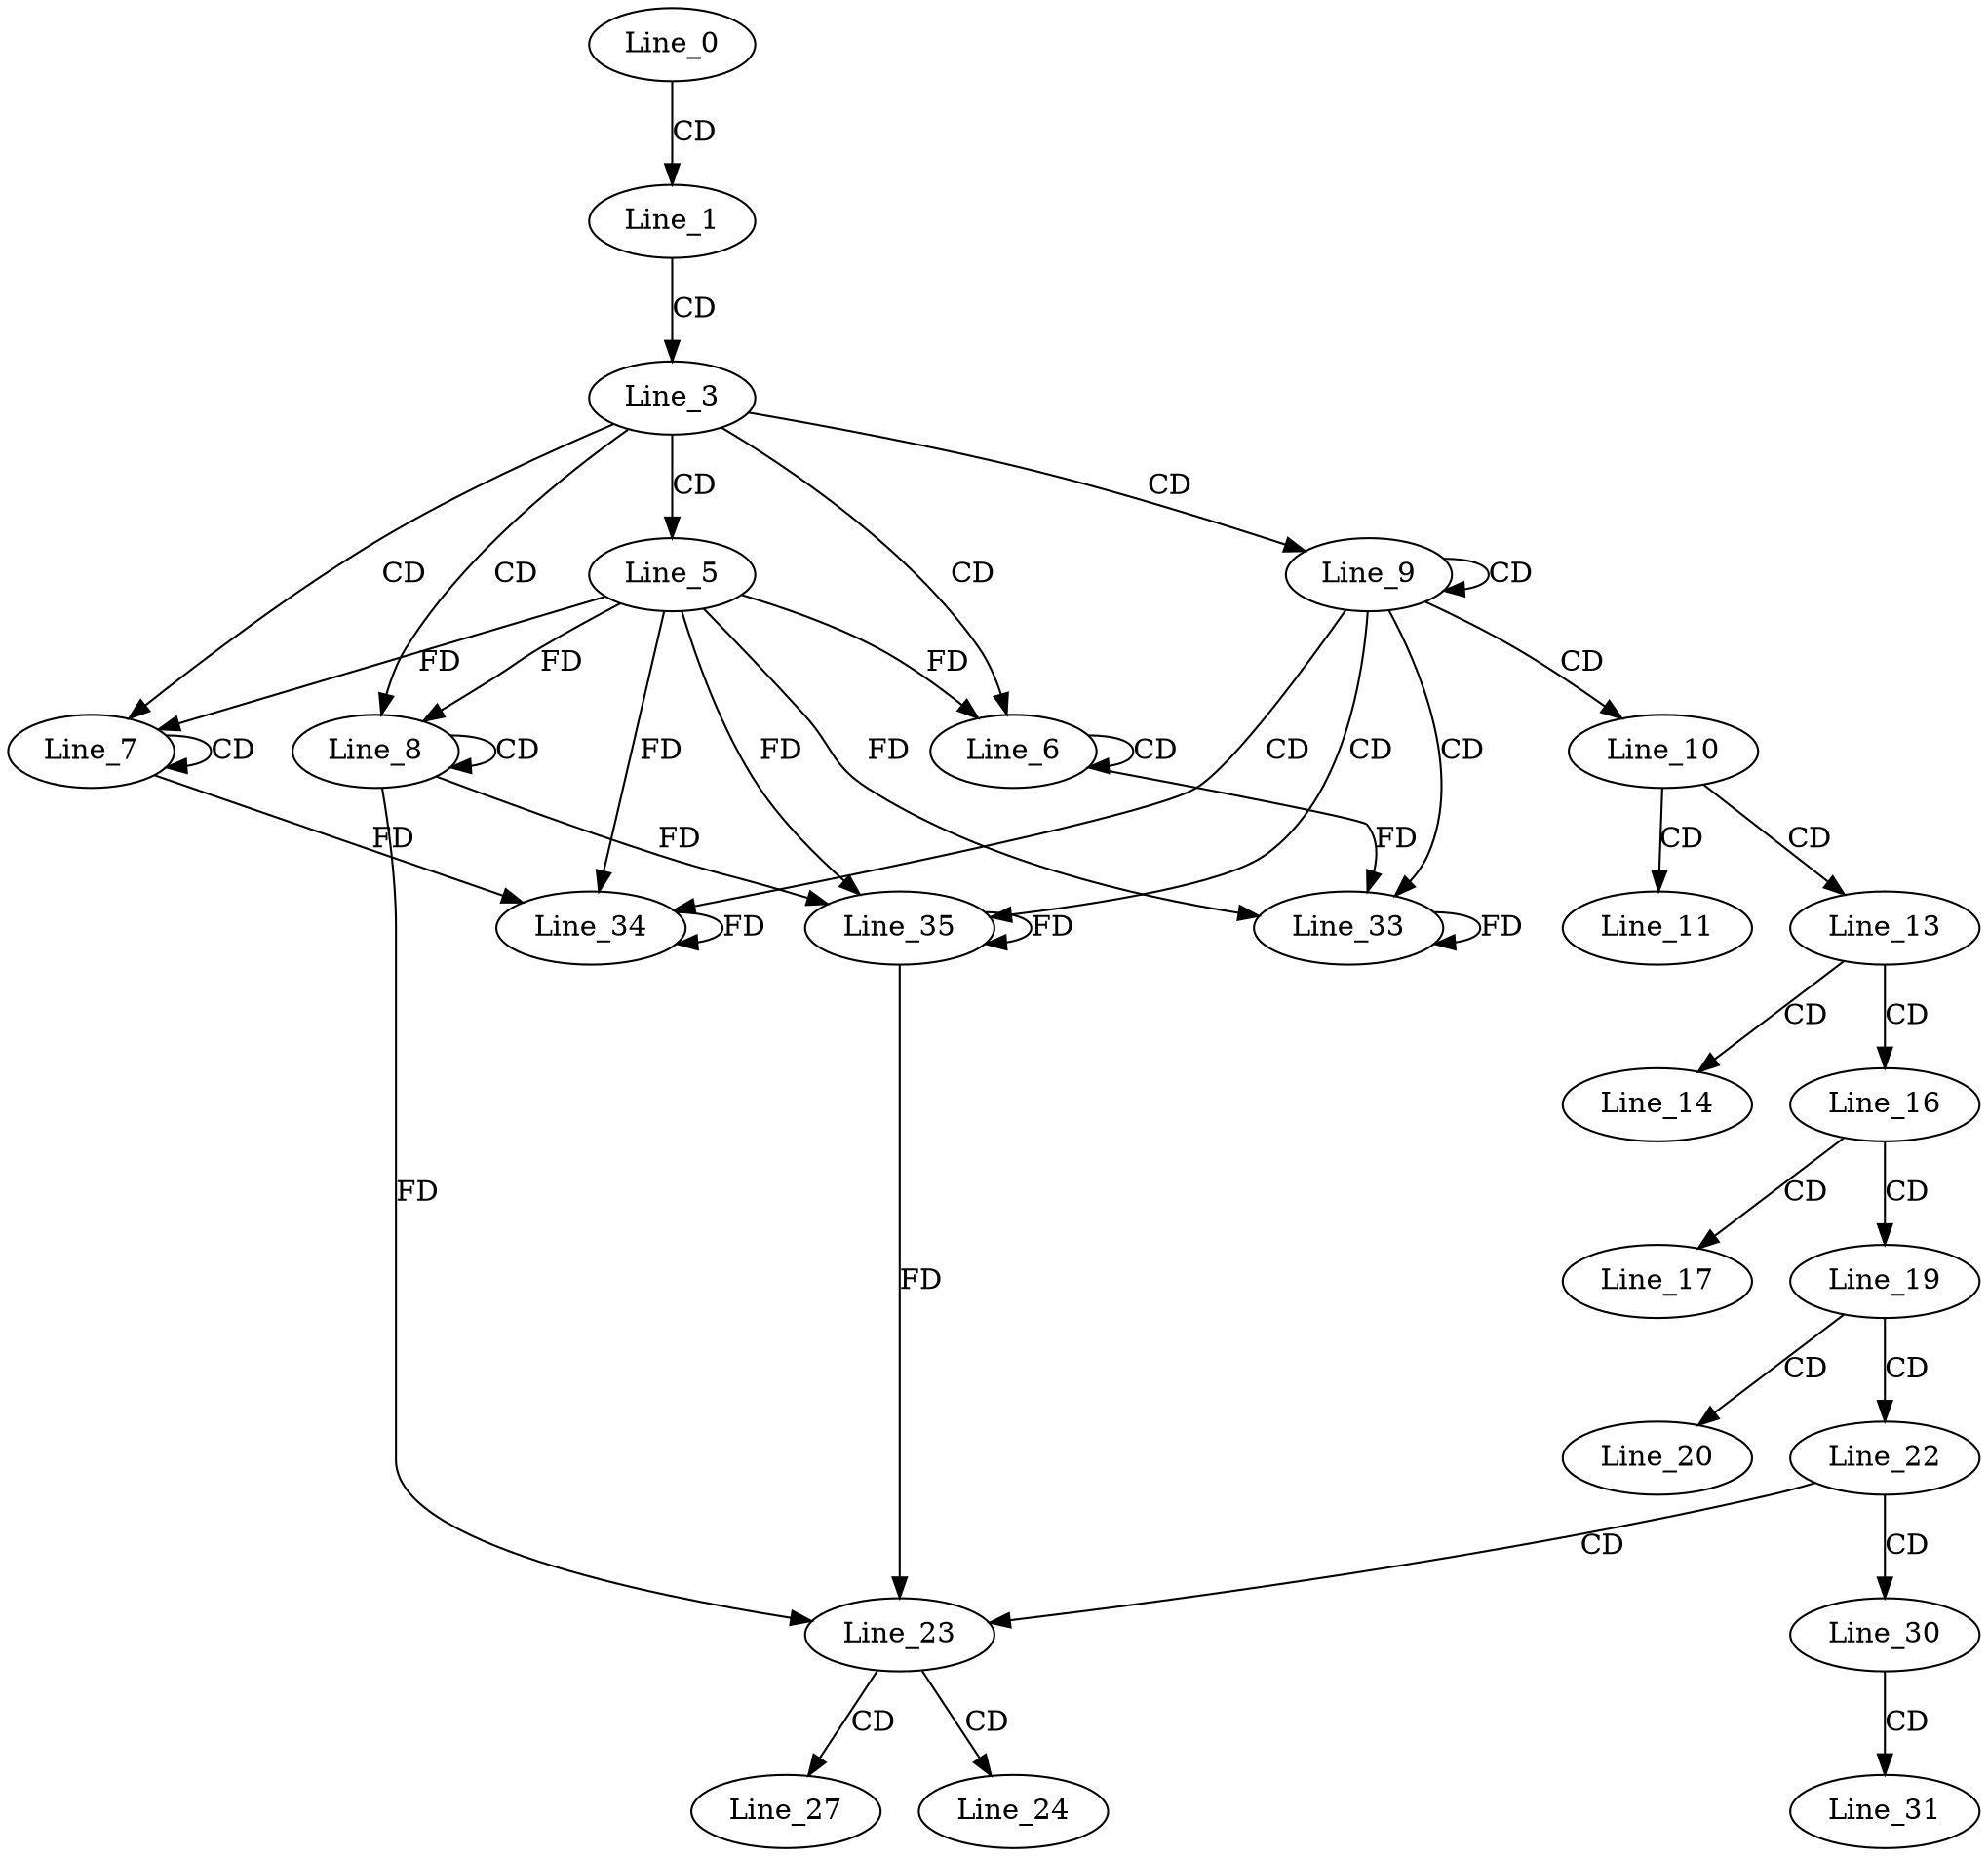 digraph G {
  Line_0;
  Line_1;
  Line_3;
  Line_5;
  Line_6;
  Line_6;
  Line_7;
  Line_7;
  Line_8;
  Line_8;
  Line_9;
  Line_10;
  Line_11;
  Line_13;
  Line_14;
  Line_16;
  Line_17;
  Line_19;
  Line_20;
  Line_22;
  Line_23;
  Line_24;
  Line_27;
  Line_30;
  Line_31;
  Line_33;
  Line_33;
  Line_34;
  Line_34;
  Line_35;
  Line_35;
  Line_0 -> Line_1 [ label="CD" ];
  Line_1 -> Line_3 [ label="CD" ];
  Line_3 -> Line_5 [ label="CD" ];
  Line_3 -> Line_6 [ label="CD" ];
  Line_6 -> Line_6 [ label="CD" ];
  Line_5 -> Line_6 [ label="FD" ];
  Line_3 -> Line_7 [ label="CD" ];
  Line_7 -> Line_7 [ label="CD" ];
  Line_5 -> Line_7 [ label="FD" ];
  Line_3 -> Line_8 [ label="CD" ];
  Line_8 -> Line_8 [ label="CD" ];
  Line_5 -> Line_8 [ label="FD" ];
  Line_3 -> Line_9 [ label="CD" ];
  Line_9 -> Line_9 [ label="CD" ];
  Line_9 -> Line_10 [ label="CD" ];
  Line_10 -> Line_11 [ label="CD" ];
  Line_10 -> Line_13 [ label="CD" ];
  Line_13 -> Line_14 [ label="CD" ];
  Line_13 -> Line_16 [ label="CD" ];
  Line_16 -> Line_17 [ label="CD" ];
  Line_16 -> Line_19 [ label="CD" ];
  Line_19 -> Line_20 [ label="CD" ];
  Line_19 -> Line_22 [ label="CD" ];
  Line_22 -> Line_23 [ label="CD" ];
  Line_8 -> Line_23 [ label="FD" ];
  Line_23 -> Line_24 [ label="CD" ];
  Line_23 -> Line_27 [ label="CD" ];
  Line_22 -> Line_30 [ label="CD" ];
  Line_30 -> Line_31 [ label="CD" ];
  Line_9 -> Line_33 [ label="CD" ];
  Line_33 -> Line_33 [ label="FD" ];
  Line_6 -> Line_33 [ label="FD" ];
  Line_5 -> Line_33 [ label="FD" ];
  Line_9 -> Line_34 [ label="CD" ];
  Line_34 -> Line_34 [ label="FD" ];
  Line_7 -> Line_34 [ label="FD" ];
  Line_5 -> Line_34 [ label="FD" ];
  Line_9 -> Line_35 [ label="CD" ];
  Line_35 -> Line_35 [ label="FD" ];
  Line_8 -> Line_35 [ label="FD" ];
  Line_5 -> Line_35 [ label="FD" ];
  Line_35 -> Line_23 [ label="FD" ];
}
